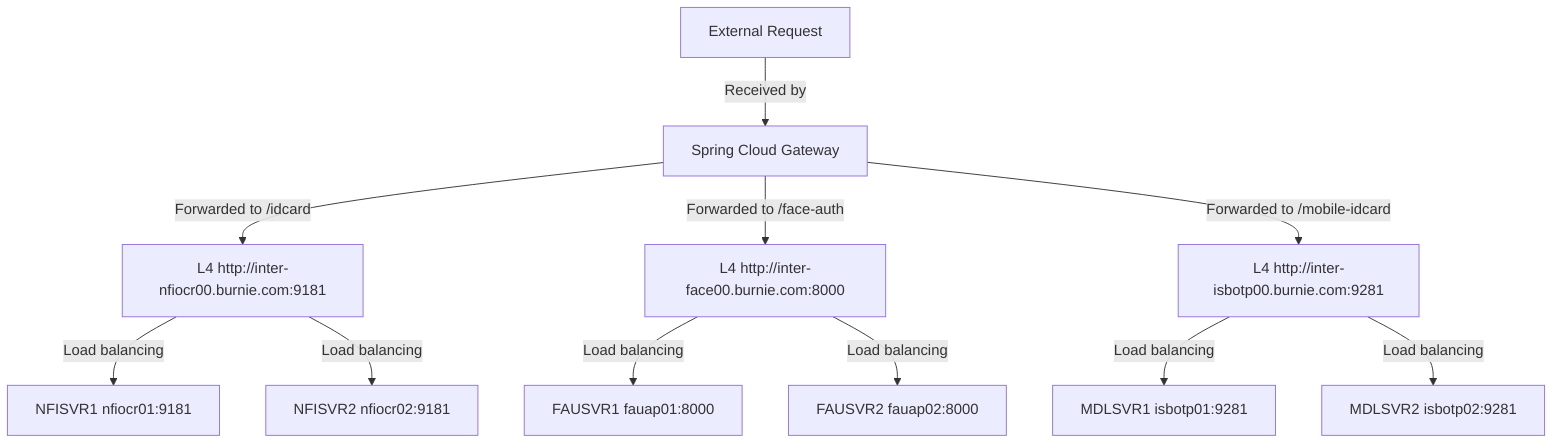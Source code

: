 graph TD
    A[External Request] -->|Received by| B[Spring Cloud Gateway]

    B -->|Forwarded to /idcard| C1[L4 http://inter-nfiocr00.burnie.com:9181]
    C1 -->|Load balancing| D1[NFISVR1 nfiocr01:9181]
    C1 -->|Load balancing| D2[NFISVR2 nfiocr02:9181]

    B -->|Forwarded to /face-auth| C2[L4 http://inter-face00.burnie.com:8000]
    C2 -->|Load balancing| E1[FAUSVR1 fauap01:8000]
    C2 -->|Load balancing| E2[FAUSVR2 fauap02:8000]

    B -->|Forwarded to /mobile-idcard| C3[L4 http://inter-isbotp00.burnie.com:9281]
    C3 -->|Load balancing| F1[MDLSVR1 isbotp01:9281]
    C3 -->|Load balancing| F2[MDLSVR2 isbotp02:9281]